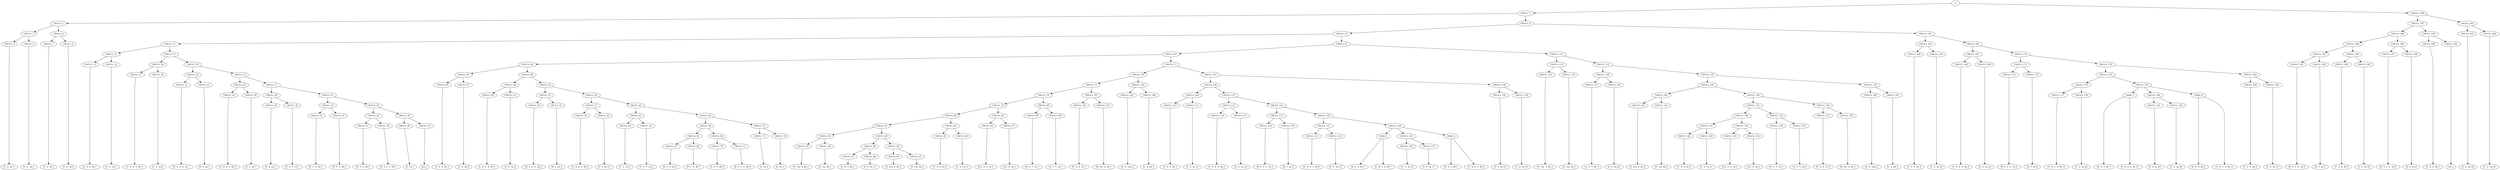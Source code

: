 digraph sample{
"S" -> "C84312_1";
"C84312_1" -> "C84312_2";
"C84312_2" -> "C84312_3";
"C84312_3" -> "C84312_4";
"C84312_4" -> "[C  E  A]_1";
"C84312_3" -> "C84312_5";
"C84312_5" -> "[C  E  A]_2";
"C84312_2" -> "C84312_6";
"C84312_6" -> "C84312_7";
"C84312_7" -> "[C  E  A]_3";
"C84312_6" -> "C84312_8";
"C84312_8" -> "[C  E  A]_4";
"C84312_1" -> "C84312_9";
"C84312_9" -> "C84312_10";
"C84312_10" -> "C84312_11";
"C84312_11" -> "C84312_12";
"C84312_12" -> "C84312_13";
"C84312_13" -> "[C  E  A  B]_1";
"C84312_12" -> "C84312_14";
"C84312_14" -> "[C  E  A]_5";
"C84312_11" -> "C84312_15";
"C84312_15" -> "C84312_16";
"C84312_16" -> "C84312_17";
"C84312_17" -> "[C  D  E  A  B]_1";
"C84312_16" -> "C84312_18";
"C84312_18" -> "[C  E  A]_6";
"C84312_15" -> "C84312_19";
"C84312_19" -> "C84312_20";
"C84312_20" -> "C84312_21";
"C84312_21" -> "[D  E  F  G  A]_1";
"C84312_20" -> "C84312_22";
"C84312_22" -> "[D  F  A]_1";
"C84312_19" -> "C84312_23";
"C84312_23" -> "C84312_24";
"C84312_24" -> "C84312_25";
"C84312_25" -> "[C  D  E  A  B]_2";
"C84312_24" -> "C84312_26";
"C84312_26" -> "[C  E  A]_7";
"C84312_23" -> "C84312_27";
"C84312_27" -> "C84312_28";
"C84312_28" -> "C84312_29";
"C84312_29" -> "[C  E  G]_1";
"C84312_28" -> "C84312_30";
"C84312_30" -> "[C  E  F  G]_1";
"C84312_27" -> "C84312_31";
"C84312_31" -> "C84312_32";
"C84312_32" -> "C84312_33";
"C84312_33" -> "[D  F  G  B]_1";
"C84312_32" -> "C84312_34";
"C84312_34" -> "[D  F  G  B]_2";
"C84312_31" -> "C84312_35";
"C84312_35" -> "C84312_36";
"C84312_36" -> "C84312_37";
"C84312_37" -> "[D  F  G  B]_3";
"C84312_36" -> "C84312_38";
"C84312_38" -> "[D  E  F  G  B]_1";
"C84312_35" -> "C84312_39";
"C84312_39" -> "C84312_40";
"C84312_40" -> "[C  E]_1";
"C84312_39" -> "C84312_41";
"C84312_41" -> "[E]_1";
"C84312_10" -> "C84312_42";
"C84312_42" -> "C84312_43";
"C84312_43" -> "C84312_44";
"C84312_44" -> "C84312_45";
"C84312_45" -> "C84312_46";
"C84312_46" -> "[C  E  A  B]_2";
"C84312_45" -> "C84312_47";
"C84312_47" -> "[C  E  A]_8";
"C84312_44" -> "C84312_48";
"C84312_48" -> "C84312_49";
"C84312_49" -> "C84312_50";
"C84312_50" -> "[C  D  E  A  B]_3";
"C84312_49" -> "C84312_51";
"C84312_51" -> "[C  E  A]_9";
"C84312_48" -> "C84312_52";
"C84312_52" -> "C84312_53";
"C84312_53" -> "C84312_54";
"C84312_54" -> "[D  E  F  G  A]_2";
"C84312_53" -> "C84312_55";
"C84312_55" -> "[D  F  A]_2";
"C84312_52" -> "C84312_56";
"C84312_56" -> "C84312_57";
"C84312_57" -> "C84312_58";
"C84312_58" -> "[C  D  E  A  B]_4";
"C84312_57" -> "C84312_59";
"C84312_59" -> "[C  E  A]_10";
"C84312_56" -> "C84312_60";
"C84312_60" -> "C84312_61";
"C84312_61" -> "C84312_62";
"C84312_62" -> "[C  E  G]_2";
"C84312_61" -> "C84312_63";
"C84312_63" -> "[C  E  F  G]_2";
"C84312_60" -> "C84312_64";
"C84312_64" -> "C84312_65";
"C84312_65" -> "C84312_66";
"C84312_66" -> "C84312_67";
"C84312_67" -> "[D  F  G  B]_4";
"C84312_66" -> "C84312_68";
"C84312_68" -> "[D  F  G  B]_5";
"C84312_65" -> "C84312_69";
"C84312_69" -> "C84312_70";
"C84312_70" -> "[D  F  G  B]_6";
"C84312_69" -> "C84312_71";
"C84312_71" -> "[D  E  F  G  B]_2";
"C84312_64" -> "C84312_72";
"C84312_72" -> "C84312_73";
"C84312_73" -> "[C  E]_2";
"C84312_72" -> "C84312_74";
"C84312_74" -> "[C  E]_3";
"C84312_43" -> "C84312_75";
"C84312_75" -> "C84312_76";
"C84312_76" -> "C84312_77";
"C84312_77" -> "C84312_78";
"C84312_78" -> "C84312_79";
"C84312_79" -> "C84312_80";
"C84312_80" -> "C84312_81";
"C84312_81" -> "C84312_82";
"C84312_82" -> "C84312_83";
"C84312_83" -> "[E  Gis  A  B]_1";
"C84312_82" -> "C84312_84";
"C84312_84" -> "[E  Gis  B]_1";
"C84312_81" -> "C84312_85";
"C84312_85" -> "C84312_86";
"C84312_86" -> "C84312_87";
"C84312_87" -> "[C  D  A  B]_1";
"C84312_86" -> "C84312_88";
"C84312_88" -> "[C  E  A]_11";
"C84312_85" -> "C84312_89";
"C84312_89" -> "C84312_90";
"C84312_90" -> "[E  Gis  A  B]_2";
"C84312_89" -> "C84312_91";
"C84312_91" -> "[E  Gis  B]_2";
"C84312_80" -> "C84312_92";
"C84312_92" -> "C84312_93";
"C84312_93" -> "[C  D  A  B]_2";
"C84312_92" -> "C84312_94";
"C84312_94" -> "[C  E  A]_12";
"C84312_79" -> "C84312_95";
"C84312_95" -> "C84312_96";
"C84312_96" -> "[Cis  D  E  A]_1";
"C84312_95" -> "C84312_97";
"C84312_97" -> "[Cis  E  A]_1";
"C84312_78" -> "C84312_98";
"C84312_98" -> "C84312_99";
"C84312_99" -> "[D  E  F  G]_1";
"C84312_98" -> "C84312_100";
"C84312_100" -> "[E  F  G  A]_1";
"C84312_77" -> "C84312_101";
"C84312_101" -> "C84312_102";
"C84312_102" -> "[C  D  E  F]_1";
"C84312_101" -> "C84312_103";
"C84312_103" -> "[D  Dis  A  B]_1";
"C84312_76" -> "C84312_104";
"C84312_104" -> "C84312_105";
"C84312_105" -> "[D  E  Gis]_1";
"C84312_104" -> "C84312_106";
"C84312_106" -> "[C  E  B]_1";
"C84312_75" -> "C84312_107";
"C84312_107" -> "C84312_108";
"C84312_108" -> "C84312_109";
"C84312_109" -> "C84312_110";
"C84312_110" -> "[C  E  A  B]_3";
"C84312_109" -> "C84312_111";
"C84312_111" -> "[C  E  A]_13";
"C84312_108" -> "C84312_112";
"C84312_112" -> "C84312_113";
"C84312_113" -> "C84312_114";
"C84312_114" -> "[C  D  E  A  B]_5";
"C84312_113" -> "C84312_115";
"C84312_115" -> "[C  E  A]_14";
"C84312_112" -> "C84312_116";
"C84312_116" -> "C84312_117";
"C84312_117" -> "C84312_118";
"C84312_118" -> "[D  E  F  G  A]_3";
"C84312_117" -> "C84312_119";
"C84312_119" -> "[D  F  A]_3";
"C84312_116" -> "C84312_120";
"C84312_120" -> "C84312_121";
"C84312_121" -> "C84312_122";
"C84312_122" -> "[C  D  E  A  B]_6";
"C84312_121" -> "C84312_123";
"C84312_123" -> "[C  E  A]_15";
"C84312_120" -> "C84312_124";
"C84312_124" -> "C4082_1";
"C4082_1" -> "[D  E  A  B]_1";
"C4082_1" -> "[C  D  E  A  B]_7";
"C84312_124" -> "C84312_125";
"C84312_125" -> "C84312_126";
"C84312_126" -> "[C  E  A]_16";
"C84312_125" -> "C84312_127";
"C84312_127" -> "[C  E  A]_17";
"C84312_124" -> "C4082_2";
"C4082_2" -> "[D  E  A  B]_2";
"C4082_2" -> "[C  D  E  A  B]_8";
"C84312_107" -> "C84312_128";
"C84312_128" -> "C84312_129";
"C84312_129" -> "[C  E  A]_18";
"C84312_128" -> "C84312_130";
"C84312_130" -> "[C  E  A]_19";
"C84312_42" -> "C84312_131";
"C84312_131" -> "C84312_132";
"C84312_132" -> "C84312_133";
"C84312_133" -> "[E  Gis  A  B]_3";
"C84312_132" -> "C84312_134";
"C84312_134" -> "[E  Gis  B]_3";
"C84312_131" -> "C84312_135";
"C84312_135" -> "C84312_136";
"C84312_136" -> "C84312_137";
"C84312_137" -> "[C  D  A  B]_3";
"C84312_136" -> "C84312_138";
"C84312_138" -> "[C  E  A]_20";
"C84312_135" -> "C84312_139";
"C84312_139" -> "C84312_140";
"C84312_140" -> "C84312_141";
"C84312_141" -> "C84312_142";
"C84312_142" -> "[E  Gis  A  B]_4";
"C84312_141" -> "C84312_143";
"C84312_143" -> "[E  Gis  B]_4";
"C84312_140" -> "C84312_144";
"C84312_144" -> "C84312_145";
"C84312_145" -> "C84312_146";
"C84312_146" -> "C84312_147";
"C84312_147" -> "C84312_148";
"C84312_148" -> "[C  D  A  B]_4";
"C84312_147" -> "C84312_149";
"C84312_149" -> "[C  E  A]_21";
"C84312_146" -> "C84312_150";
"C84312_150" -> "C84312_151";
"C84312_151" -> "[Cis  D  E  A]_2";
"C84312_150" -> "C84312_152";
"C84312_152" -> "[Cis  E  A]_2";
"C84312_145" -> "C84312_153";
"C84312_153" -> "C84312_154";
"C84312_154" -> "[D  E  F  G]_2";
"C84312_153" -> "C84312_155";
"C84312_155" -> "[E  F  G  A]_2";
"C84312_144" -> "C84312_156";
"C84312_156" -> "C84312_157";
"C84312_157" -> "[C  D  E  F]_2";
"C84312_156" -> "C84312_158";
"C84312_158" -> "[D  Dis  A  B]_2";
"C84312_139" -> "C84312_159";
"C84312_159" -> "C84312_160";
"C84312_160" -> "[D  E  Gis]_2";
"C84312_159" -> "C84312_161";
"C84312_161" -> "[C  E  B]_2";
"C84312_9" -> "C84312_162";
"C84312_162" -> "C84312_163";
"C84312_163" -> "C84312_164";
"C84312_164" -> "[C  E  A  B]_4";
"C84312_163" -> "C84312_165";
"C84312_165" -> "[C  E  A]_22";
"C84312_162" -> "C84312_166";
"C84312_166" -> "C84312_167";
"C84312_167" -> "C84312_168";
"C84312_168" -> "[C  D  E  A  B]_9";
"C84312_167" -> "C84312_169";
"C84312_169" -> "[C  E  A]_23";
"C84312_166" -> "C84312_170";
"C84312_170" -> "C84312_171";
"C84312_171" -> "C84312_172";
"C84312_172" -> "[D  E  F  G  A]_4";
"C84312_171" -> "C84312_173";
"C84312_173" -> "[D  F  A]_4";
"C84312_170" -> "C84312_174";
"C84312_174" -> "C84312_175";
"C84312_175" -> "C84312_176";
"C84312_176" -> "C84312_177";
"C84312_177" -> "[C  D  E  A  B]_10";
"C84312_176" -> "C84312_178";
"C84312_178" -> "[C  E  A]_24";
"C84312_175" -> "C84312_179";
"C84312_179" -> "C4082_3";
"C4082_3" -> "[D  E  A  B]_3";
"C4082_3" -> "[C  D  E  A  B]_11";
"C84312_179" -> "C84312_180";
"C84312_180" -> "C84312_181";
"C84312_181" -> "[C  E  A]_25";
"C84312_180" -> "C84312_182";
"C84312_182" -> "[C  E  A]_26";
"C84312_179" -> "C4082_4";
"C4082_4" -> "[D  E  A  B]_4";
"C4082_4" -> "[C  D  E  A  B]_12";
"C84312_174" -> "C84312_183";
"C84312_183" -> "C84312_184";
"C84312_184" -> "[C  E  A  B]_5";
"C84312_183" -> "C84312_185";
"C84312_185" -> "[C  E  A]_27";
"S" -> "C84312_186";
"C84312_186" -> "C84312_187";
"C84312_187" -> "C84312_188";
"C84312_188" -> "C84312_189";
"C84312_189" -> "C84312_190";
"C84312_190" -> "C84312_191";
"C84312_191" -> "[D  E  F  G  A]_5";
"C84312_190" -> "C84312_192";
"C84312_192" -> "[D  F  A]_5";
"C84312_189" -> "C84312_193";
"C84312_193" -> "C84312_194";
"C84312_194" -> "[C  E  A  B]_6";
"C84312_193" -> "C84312_195";
"C84312_195" -> "[C  E  A]_28";
"C84312_188" -> "C84312_196";
"C84312_196" -> "C84312_197";
"C84312_197" -> "[D  E  F  G  A]_6";
"C84312_196" -> "C84312_198";
"C84312_198" -> "[D  F  A]_6";
"C84312_187" -> "C84312_199";
"C84312_199" -> "C84312_200";
"C84312_200" -> "[C  D  E  B]_1";
"C84312_199" -> "C84312_201";
"C84312_201" -> "[A]_1";
"C84312_186" -> "C84312_202";
"C84312_202" -> "C84312_203";
"C84312_203" -> "[C  E  A]_29";
"C84312_202" -> "C84312_204";
"C84312_204" -> "[C  E  A]_30";

{rank = min; "S";}
{rank = same; "C84312_1"; "C84312_186";}
{rank = same; "C84312_2"; "C84312_9"; "C84312_187"; "C84312_202";}
{rank = same; "C84312_3"; "C84312_6"; "C84312_10"; "C84312_162"; "C84312_188"; "C84312_199"; "C84312_203"; "C84312_204";}
{rank = same; "C84312_4"; "C84312_5"; "C84312_7"; "C84312_8"; "C84312_11"; "C84312_42"; "C84312_163"; "C84312_166"; "C84312_189"; "C84312_196"; "C84312_200"; "C84312_201";}
{rank = same; "C84312_12"; "C84312_15"; "C84312_43"; "C84312_131"; "C84312_164"; "C84312_165"; "C84312_167"; "C84312_170"; "C84312_190"; "C84312_193"; "C84312_197"; "C84312_198";}
{rank = same; "C84312_13"; "C84312_14"; "C84312_16"; "C84312_19"; "C84312_44"; "C84312_75"; "C84312_132"; "C84312_135"; "C84312_168"; "C84312_169"; "C84312_171"; "C84312_174"; "C84312_191"; "C84312_192"; "C84312_194"; "C84312_195";}
{rank = same; "C84312_17"; "C84312_18"; "C84312_20"; "C84312_23"; "C84312_45"; "C84312_48"; "C84312_76"; "C84312_107"; "C84312_133"; "C84312_134"; "C84312_136"; "C84312_139"; "C84312_172"; "C84312_173"; "C84312_175"; "C84312_183";}
{rank = same; "C84312_21"; "C84312_22"; "C84312_24"; "C84312_27"; "C84312_46"; "C84312_47"; "C84312_49"; "C84312_52"; "C84312_77"; "C84312_104"; "C84312_108"; "C84312_128"; "C84312_137"; "C84312_138"; "C84312_140"; "C84312_159"; "C84312_176"; "C84312_179"; "C84312_184"; "C84312_185";}
{rank = same; "C84312_25"; "C84312_26"; "C84312_28"; "C84312_31"; "C84312_50"; "C84312_51"; "C84312_53"; "C84312_56"; "C84312_78"; "C84312_101"; "C84312_105"; "C84312_106"; "C84312_109"; "C84312_112"; "C84312_129"; "C84312_130"; "C84312_141"; "C84312_144"; "C84312_160"; "C84312_161"; "C84312_177"; "C84312_178"; "C4082_3"; "C84312_180"; "C4082_4";}
{rank = same; "C84312_29"; "C84312_30"; "C84312_32"; "C84312_35"; "C84312_54"; "C84312_55"; "C84312_57"; "C84312_60"; "C84312_79"; "C84312_98"; "C84312_102"; "C84312_103"; "C84312_110"; "C84312_111"; "C84312_113"; "C84312_116"; "C84312_142"; "C84312_143"; "C84312_145"; "C84312_156"; "C84312_181"; "C84312_182";}
{rank = same; "C84312_33"; "C84312_34"; "C84312_36"; "C84312_39"; "C84312_58"; "C84312_59"; "C84312_61"; "C84312_64"; "C84312_80"; "C84312_95"; "C84312_99"; "C84312_100"; "C84312_114"; "C84312_115"; "C84312_117"; "C84312_120"; "C84312_146"; "C84312_153"; "C84312_157"; "C84312_158";}
{rank = same; "C84312_37"; "C84312_38"; "C84312_40"; "C84312_41"; "C84312_62"; "C84312_63"; "C84312_65"; "C84312_72"; "C84312_81"; "C84312_92"; "C84312_96"; "C84312_97"; "C84312_118"; "C84312_119"; "C84312_121"; "C84312_124"; "C84312_147"; "C84312_150"; "C84312_154"; "C84312_155";}
{rank = same; "C84312_66"; "C84312_69"; "C84312_73"; "C84312_74"; "C84312_82"; "C84312_85"; "C84312_93"; "C84312_94"; "C84312_122"; "C84312_123"; "C4082_1"; "C84312_125"; "C4082_2"; "C84312_148"; "C84312_149"; "C84312_151"; "C84312_152";}
{rank = same; "C84312_67"; "C84312_68"; "C84312_70"; "C84312_71"; "C84312_83"; "C84312_84"; "C84312_86"; "C84312_89"; "C84312_126"; "C84312_127";}
{rank = same; "C84312_87"; "C84312_88"; "C84312_90"; "C84312_91";}
{rank = same; "[A]_1"; "[C  D  A  B]_1"; "[C  D  A  B]_2"; "[C  D  A  B]_3"; "[C  D  A  B]_4"; "[C  D  E  A  B]_1"; "[C  D  E  A  B]_2"; "[C  D  E  A  B]_3"; "[C  D  E  A  B]_4"; "[C  D  E  A  B]_5"; "[C  D  E  A  B]_6"; "[C  D  E  A  B]_7"; "[C  D  E  A  B]_8"; "[C  D  E  A  B]_9"; "[C  D  E  A  B]_10"; "[C  D  E  A  B]_11"; "[C  D  E  A  B]_12"; "[C  D  E  B]_1"; "[C  D  E  F]_1"; "[C  D  E  F]_2"; "[C  E  A  B]_1"; "[C  E  A  B]_2"; "[C  E  A  B]_3"; "[C  E  A  B]_4"; "[C  E  A  B]_5"; "[C  E  A  B]_6"; "[C  E  A]_1"; "[C  E  A]_2"; "[C  E  A]_3"; "[C  E  A]_4"; "[C  E  A]_5"; "[C  E  A]_6"; "[C  E  A]_7"; "[C  E  A]_8"; "[C  E  A]_9"; "[C  E  A]_10"; "[C  E  A]_11"; "[C  E  A]_12"; "[C  E  A]_13"; "[C  E  A]_14"; "[C  E  A]_15"; "[C  E  A]_16"; "[C  E  A]_17"; "[C  E  A]_18"; "[C  E  A]_19"; "[C  E  A]_20"; "[C  E  A]_21"; "[C  E  A]_22"; "[C  E  A]_23"; "[C  E  A]_24"; "[C  E  A]_25"; "[C  E  A]_26"; "[C  E  A]_27"; "[C  E  A]_28"; "[C  E  A]_29"; "[C  E  A]_30"; "[C  E  B]_1"; "[C  E  B]_2"; "[C  E  F  G]_1"; "[C  E  F  G]_2"; "[C  E  G]_1"; "[C  E  G]_2"; "[C  E]_1"; "[C  E]_2"; "[C  E]_3"; "[Cis  D  E  A]_1"; "[Cis  D  E  A]_2"; "[Cis  E  A]_1"; "[Cis  E  A]_2"; "[D  Dis  A  B]_1"; "[D  Dis  A  B]_2"; "[D  E  A  B]_1"; "[D  E  A  B]_2"; "[D  E  A  B]_3"; "[D  E  A  B]_4"; "[D  E  F  G  A]_1"; "[D  E  F  G  A]_2"; "[D  E  F  G  A]_3"; "[D  E  F  G  A]_4"; "[D  E  F  G  A]_5"; "[D  E  F  G  A]_6"; "[D  E  F  G  B]_1"; "[D  E  F  G  B]_2"; "[D  E  F  G]_1"; "[D  E  F  G]_2"; "[D  E  Gis]_1"; "[D  E  Gis]_2"; "[D  F  A]_1"; "[D  F  A]_2"; "[D  F  A]_3"; "[D  F  A]_4"; "[D  F  A]_5"; "[D  F  A]_6"; "[D  F  G  B]_1"; "[D  F  G  B]_2"; "[D  F  G  B]_3"; "[D  F  G  B]_4"; "[D  F  G  B]_5"; "[D  F  G  B]_6"; "[E  F  G  A]_1"; "[E  F  G  A]_2"; "[E  Gis  A  B]_1"; "[E  Gis  A  B]_2"; "[E  Gis  A  B]_3"; "[E  Gis  A  B]_4"; "[E  Gis  B]_1"; "[E  Gis  B]_2"; "[E  Gis  B]_3"; "[E  Gis  B]_4"; "[E]_1";}
}